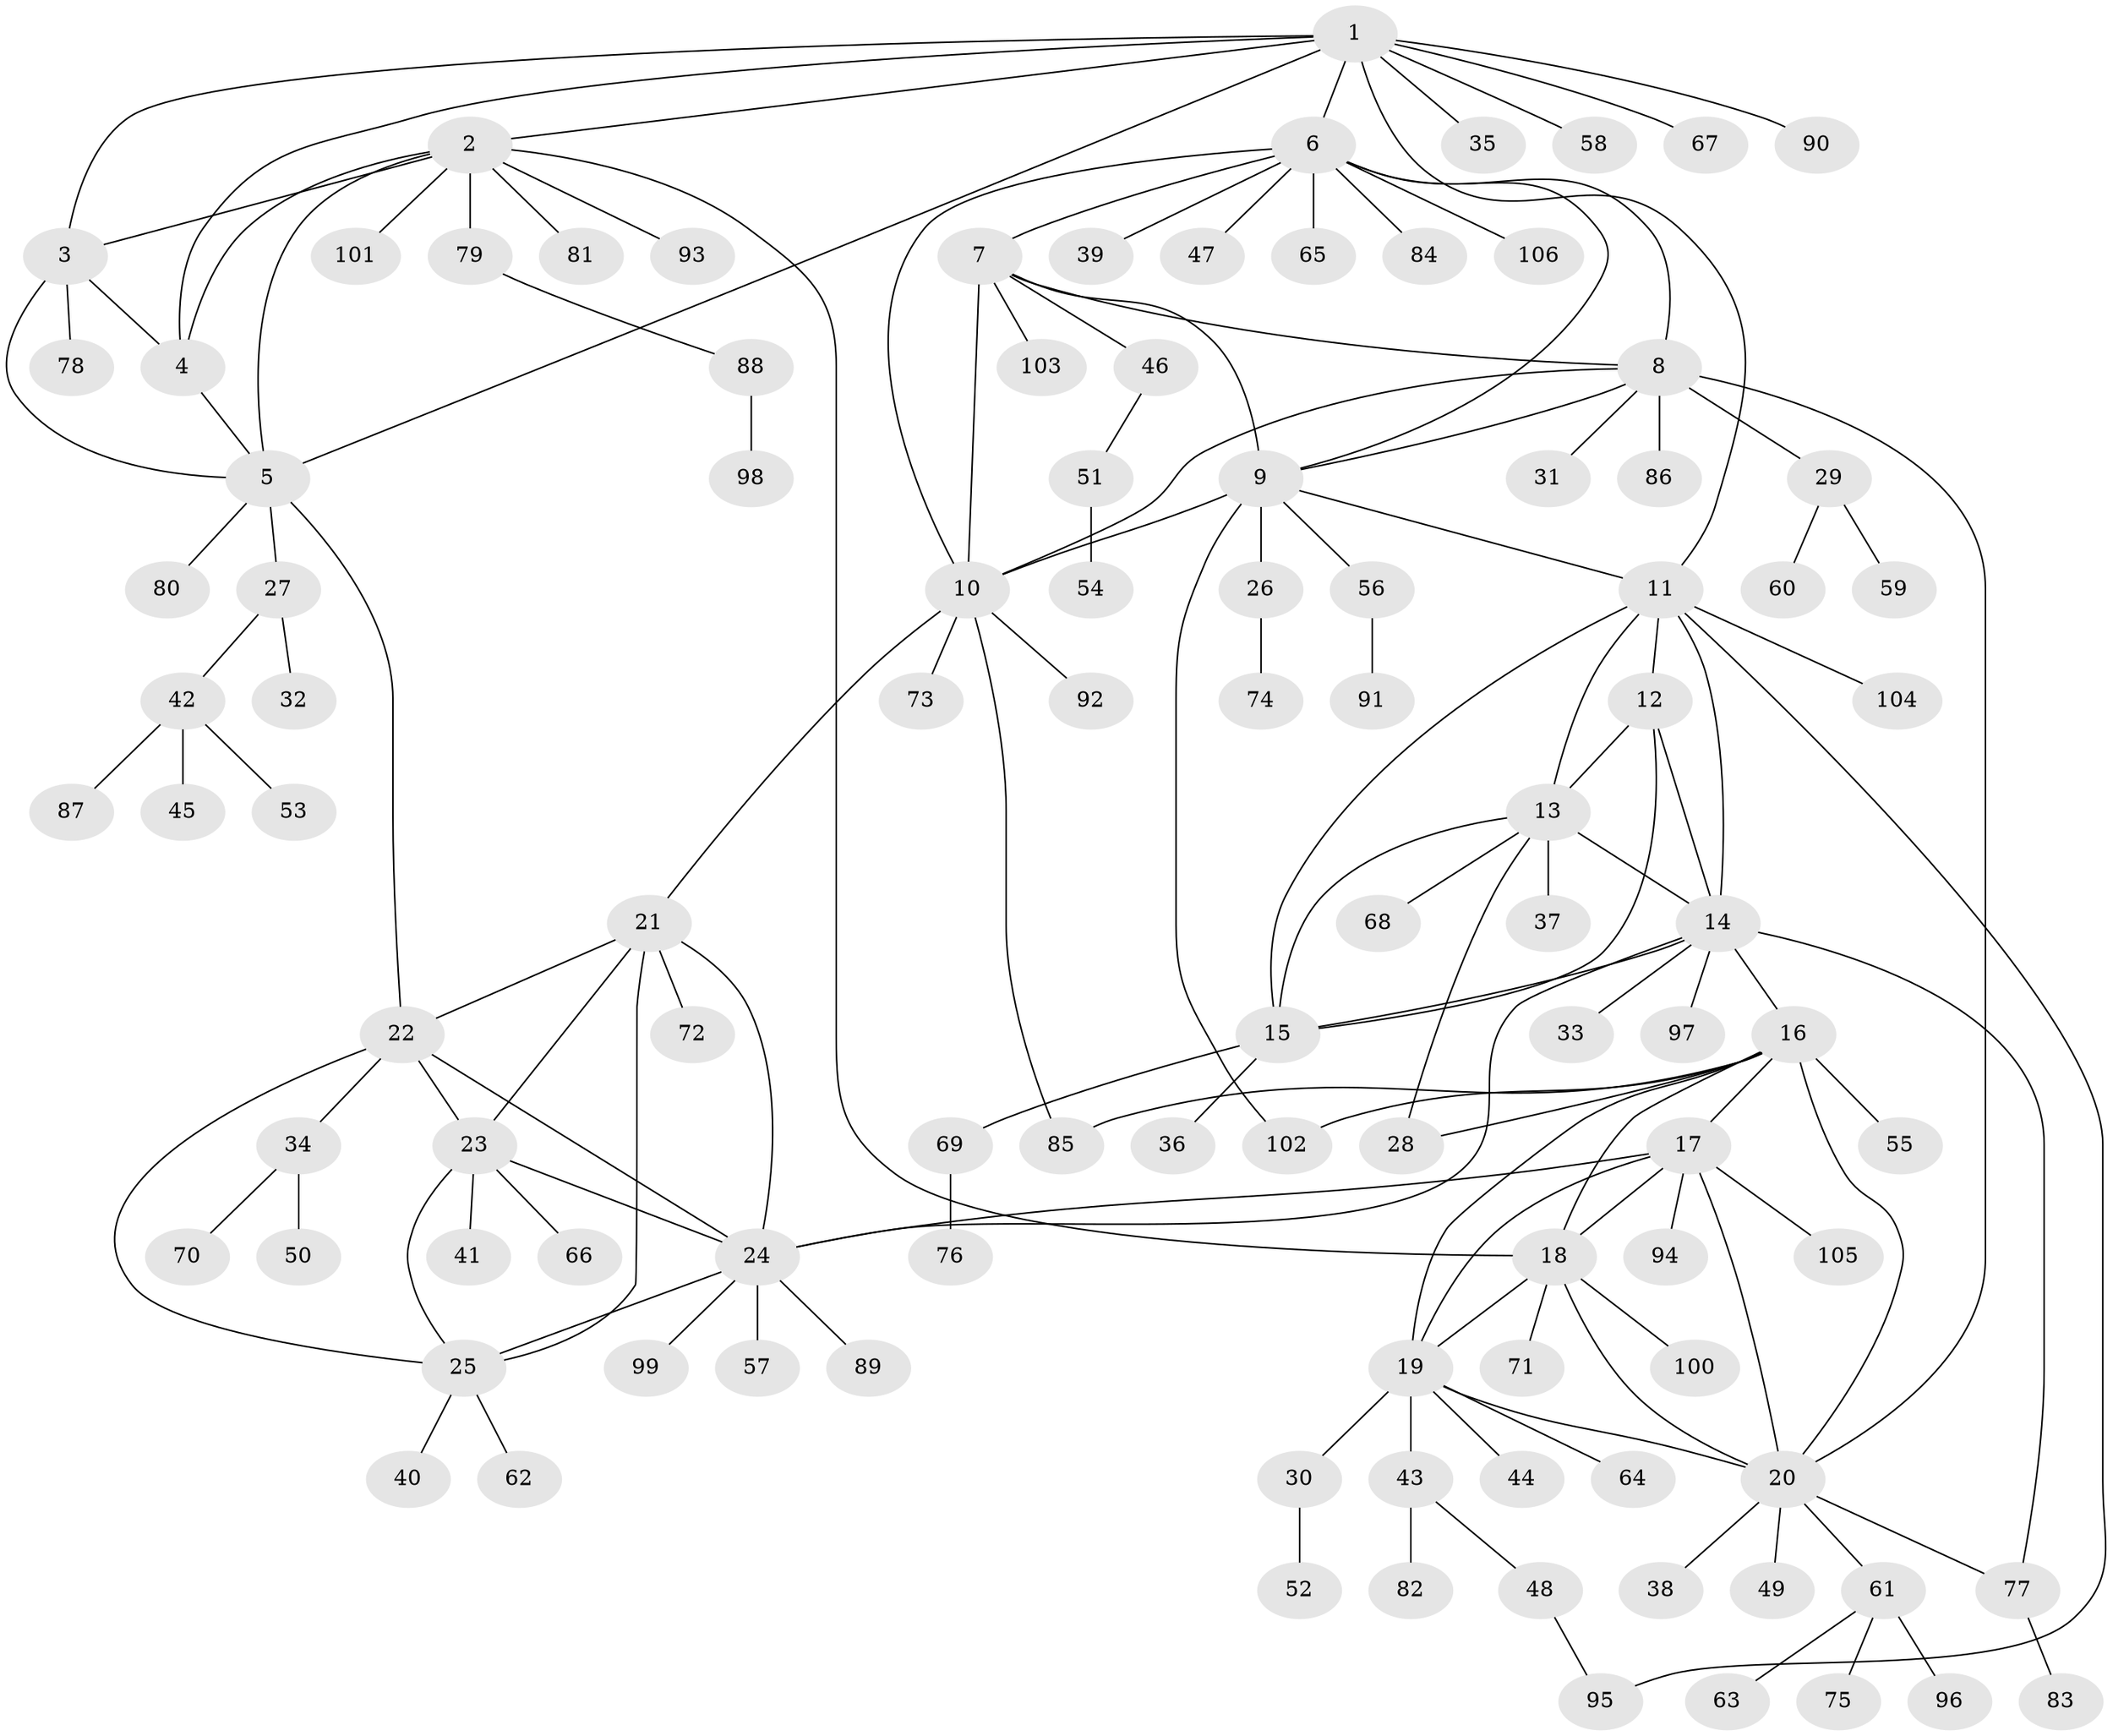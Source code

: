 // coarse degree distribution, {11: 0.024691358024691357, 7: 0.07407407407407407, 3: 0.037037037037037035, 9: 0.024691358024691357, 6: 0.04938271604938271, 8: 0.024691358024691357, 5: 0.04938271604938271, 1: 0.654320987654321, 2: 0.06172839506172839}
// Generated by graph-tools (version 1.1) at 2025/24/03/03/25 07:24:15]
// undirected, 106 vertices, 146 edges
graph export_dot {
graph [start="1"]
  node [color=gray90,style=filled];
  1;
  2;
  3;
  4;
  5;
  6;
  7;
  8;
  9;
  10;
  11;
  12;
  13;
  14;
  15;
  16;
  17;
  18;
  19;
  20;
  21;
  22;
  23;
  24;
  25;
  26;
  27;
  28;
  29;
  30;
  31;
  32;
  33;
  34;
  35;
  36;
  37;
  38;
  39;
  40;
  41;
  42;
  43;
  44;
  45;
  46;
  47;
  48;
  49;
  50;
  51;
  52;
  53;
  54;
  55;
  56;
  57;
  58;
  59;
  60;
  61;
  62;
  63;
  64;
  65;
  66;
  67;
  68;
  69;
  70;
  71;
  72;
  73;
  74;
  75;
  76;
  77;
  78;
  79;
  80;
  81;
  82;
  83;
  84;
  85;
  86;
  87;
  88;
  89;
  90;
  91;
  92;
  93;
  94;
  95;
  96;
  97;
  98;
  99;
  100;
  101;
  102;
  103;
  104;
  105;
  106;
  1 -- 2;
  1 -- 3;
  1 -- 4;
  1 -- 5;
  1 -- 6;
  1 -- 11;
  1 -- 35;
  1 -- 58;
  1 -- 67;
  1 -- 90;
  2 -- 3;
  2 -- 4;
  2 -- 5;
  2 -- 18;
  2 -- 79;
  2 -- 81;
  2 -- 93;
  2 -- 101;
  3 -- 4;
  3 -- 5;
  3 -- 78;
  4 -- 5;
  5 -- 22;
  5 -- 27;
  5 -- 80;
  6 -- 7;
  6 -- 8;
  6 -- 9;
  6 -- 10;
  6 -- 39;
  6 -- 47;
  6 -- 65;
  6 -- 84;
  6 -- 106;
  7 -- 8;
  7 -- 9;
  7 -- 10;
  7 -- 46;
  7 -- 103;
  8 -- 9;
  8 -- 10;
  8 -- 20;
  8 -- 29;
  8 -- 31;
  8 -- 86;
  9 -- 10;
  9 -- 11;
  9 -- 26;
  9 -- 56;
  9 -- 102;
  10 -- 21;
  10 -- 73;
  10 -- 85;
  10 -- 92;
  11 -- 12;
  11 -- 13;
  11 -- 14;
  11 -- 15;
  11 -- 95;
  11 -- 104;
  12 -- 13;
  12 -- 14;
  12 -- 15;
  13 -- 14;
  13 -- 15;
  13 -- 28;
  13 -- 37;
  13 -- 68;
  14 -- 15;
  14 -- 16;
  14 -- 24;
  14 -- 33;
  14 -- 77;
  14 -- 97;
  15 -- 36;
  15 -- 69;
  16 -- 17;
  16 -- 18;
  16 -- 19;
  16 -- 20;
  16 -- 28;
  16 -- 55;
  16 -- 85;
  16 -- 102;
  17 -- 18;
  17 -- 19;
  17 -- 20;
  17 -- 24;
  17 -- 94;
  17 -- 105;
  18 -- 19;
  18 -- 20;
  18 -- 71;
  18 -- 100;
  19 -- 20;
  19 -- 30;
  19 -- 43;
  19 -- 44;
  19 -- 64;
  20 -- 38;
  20 -- 49;
  20 -- 61;
  20 -- 77;
  21 -- 22;
  21 -- 23;
  21 -- 24;
  21 -- 25;
  21 -- 72;
  22 -- 23;
  22 -- 24;
  22 -- 25;
  22 -- 34;
  23 -- 24;
  23 -- 25;
  23 -- 41;
  23 -- 66;
  24 -- 25;
  24 -- 57;
  24 -- 89;
  24 -- 99;
  25 -- 40;
  25 -- 62;
  26 -- 74;
  27 -- 32;
  27 -- 42;
  29 -- 59;
  29 -- 60;
  30 -- 52;
  34 -- 50;
  34 -- 70;
  42 -- 45;
  42 -- 53;
  42 -- 87;
  43 -- 48;
  43 -- 82;
  46 -- 51;
  48 -- 95;
  51 -- 54;
  56 -- 91;
  61 -- 63;
  61 -- 75;
  61 -- 96;
  69 -- 76;
  77 -- 83;
  79 -- 88;
  88 -- 98;
}
